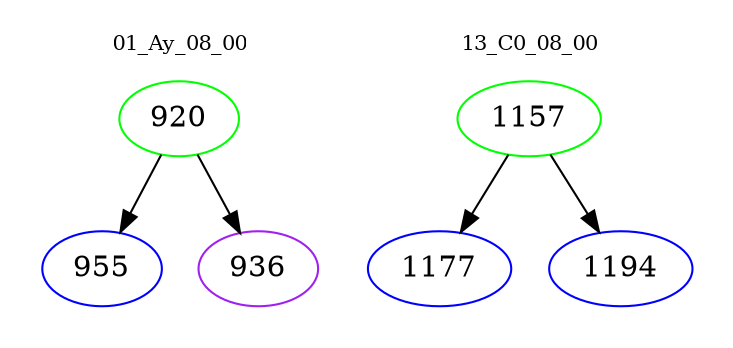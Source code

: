 digraph{
subgraph cluster_0 {
color = white
label = "01_Ay_08_00";
fontsize=10;
T0_920 [label="920", color="green"]
T0_920 -> T0_955 [color="black"]
T0_955 [label="955", color="blue"]
T0_920 -> T0_936 [color="black"]
T0_936 [label="936", color="purple"]
}
subgraph cluster_1 {
color = white
label = "13_C0_08_00";
fontsize=10;
T1_1157 [label="1157", color="green"]
T1_1157 -> T1_1177 [color="black"]
T1_1177 [label="1177", color="blue"]
T1_1157 -> T1_1194 [color="black"]
T1_1194 [label="1194", color="blue"]
}
}

